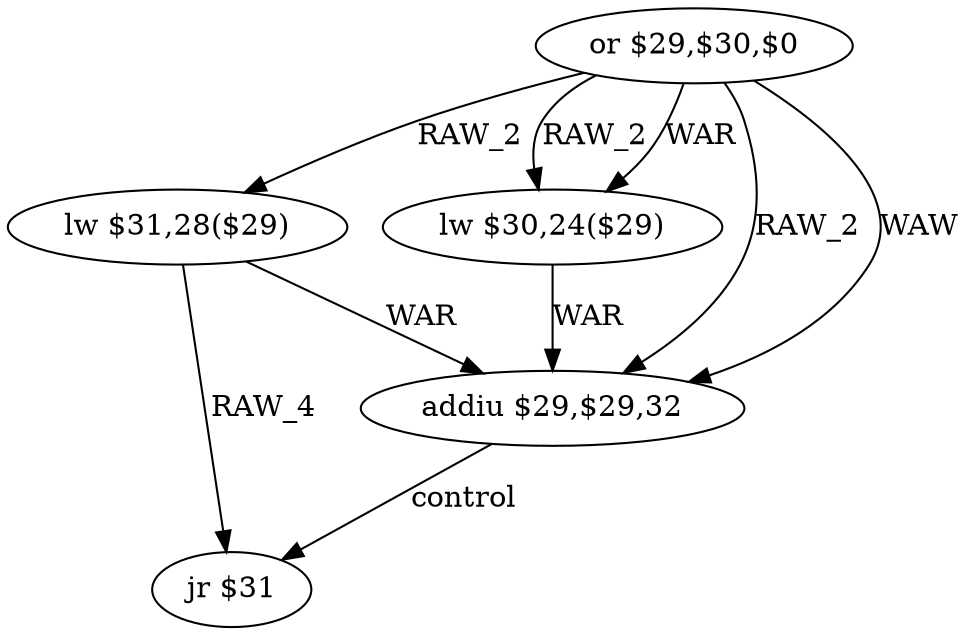 digraph G1 {
node [shape = ellipse];
i0 [label = "or $29,$30,$0"] ;
i0 ->  i1 [label= "RAW_2"];
i0 ->  i2 [label= "RAW_2"];
i0 ->  i2 [label= "WAR"];
i0 ->  i3 [label= "RAW_2"];
i0 ->  i3 [label= "WAW"];
i1 [label = "lw $31,28($29)"] ;
i1 ->  i3 [label= "WAR"];
i1 ->  i4 [label= "RAW_4"];
i3 [label = "addiu $29,$29,32"] ;
i3 ->  i4 [label= "control"];
i4 [label = "jr $31"] ;
i2 [label = "lw $30,24($29)"] ;
i2 ->  i3 [label= "WAR"];
}
